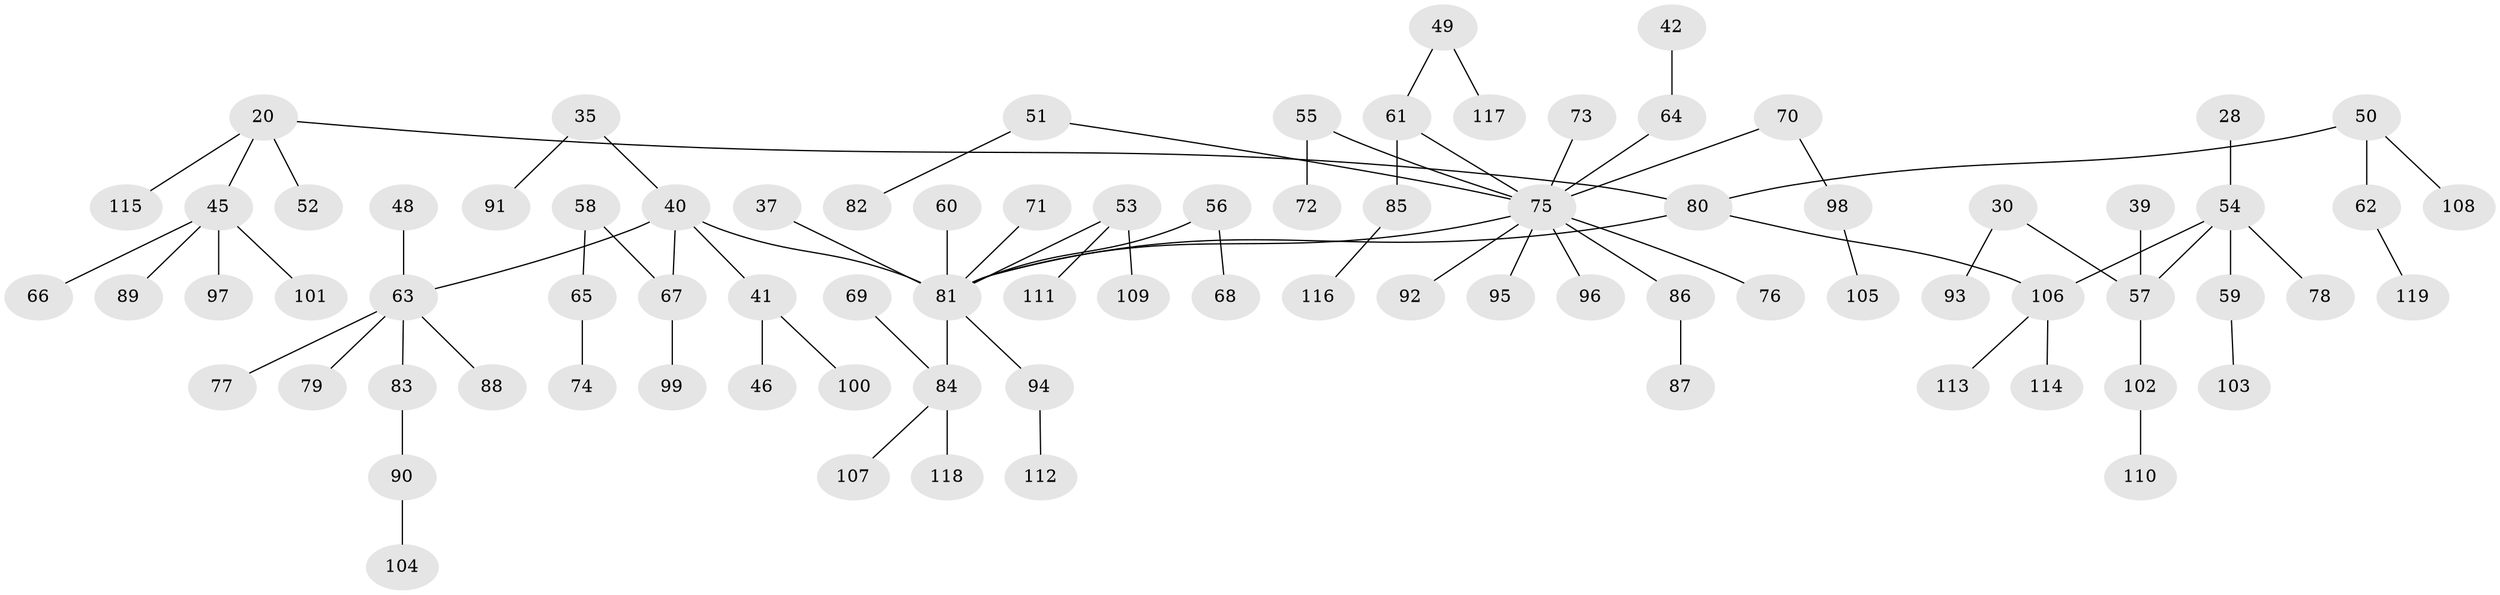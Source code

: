 // original degree distribution, {4: 0.025210084033613446, 6: 0.008403361344537815, 3: 0.17647058823529413, 5: 0.058823529411764705, 7: 0.008403361344537815, 2: 0.226890756302521, 1: 0.4957983193277311}
// Generated by graph-tools (version 1.1) at 2025/56/03/04/25 21:56:19]
// undirected, 83 vertices, 82 edges
graph export_dot {
graph [start="1"]
  node [color=gray90,style=filled];
  20;
  28;
  30;
  35;
  37;
  39;
  40 [super="+9"];
  41;
  42;
  45;
  46;
  48;
  49;
  50 [super="+11"];
  51;
  52;
  53 [super="+14+29"];
  54 [super="+15"];
  55;
  56 [super="+18"];
  57 [super="+17+19"];
  58;
  59 [super="+21"];
  60;
  61 [super="+47"];
  62;
  63 [super="+26+31+32"];
  64 [super="+13+22+34"];
  65;
  66;
  67 [super="+24"];
  68;
  69;
  70;
  71;
  72;
  73;
  74;
  75 [super="+44+43"];
  76;
  77;
  78;
  79;
  80 [super="+8"];
  81 [super="+6+4+23+25+27"];
  82;
  83;
  84 [super="+36"];
  85;
  86;
  87;
  88;
  89;
  90;
  91;
  92;
  93;
  94;
  95;
  96;
  97;
  98;
  99;
  100;
  101;
  102;
  103;
  104;
  105;
  106 [super="+12"];
  107;
  108;
  109;
  110;
  111;
  112;
  113;
  114;
  115;
  116;
  117;
  118;
  119;
  20 -- 45;
  20 -- 52;
  20 -- 115;
  20 -- 80;
  28 -- 54;
  30 -- 93;
  30 -- 57;
  35 -- 91;
  35 -- 40;
  37 -- 81;
  39 -- 57;
  40 -- 41;
  40 -- 81;
  40 -- 67;
  40 -- 63;
  41 -- 46;
  41 -- 100;
  42 -- 64;
  45 -- 66;
  45 -- 89;
  45 -- 97;
  45 -- 101;
  48 -- 63;
  49 -- 117;
  49 -- 61;
  50 -- 62;
  50 -- 108;
  50 -- 80;
  51 -- 82;
  51 -- 75;
  53 -- 81;
  53 -- 109;
  53 -- 111;
  54 -- 78;
  54 -- 57;
  54 -- 106;
  54 -- 59;
  55 -- 72;
  55 -- 75;
  56 -- 81;
  56 -- 68;
  57 -- 102;
  58 -- 65;
  58 -- 67;
  59 -- 103;
  60 -- 81;
  61 -- 85;
  61 -- 75;
  62 -- 119;
  63 -- 83;
  63 -- 88;
  63 -- 77;
  63 -- 79;
  64 -- 75;
  65 -- 74;
  67 -- 99;
  69 -- 84;
  70 -- 98;
  70 -- 75;
  71 -- 81;
  73 -- 75;
  75 -- 92;
  75 -- 96;
  75 -- 76;
  75 -- 81;
  75 -- 86;
  75 -- 95;
  80 -- 81;
  80 -- 106;
  81 -- 94;
  81 -- 84;
  83 -- 90;
  84 -- 118;
  84 -- 107;
  85 -- 116;
  86 -- 87;
  90 -- 104;
  94 -- 112;
  98 -- 105;
  102 -- 110;
  106 -- 113;
  106 -- 114;
}
